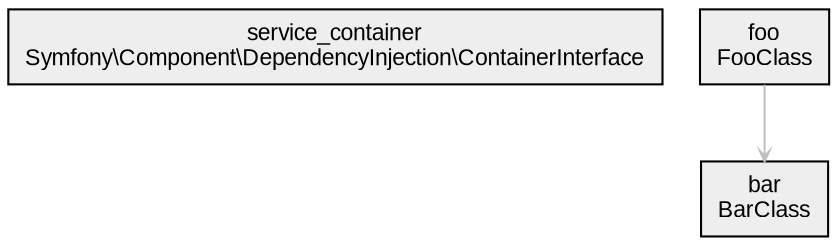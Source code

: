 digraph sc {
  ratio="compress"
  node [fontsize="11" fontname="Arial" shape="record"];
  edge [fontsize="9" fontname="Arial" color="grey" arrowhead="open" arrowsize="0.5"];

  node_service_container [label="service_container\nSymfony\\Component\\DependencyInjection\\ContainerInterface\n", shape=record, fillcolor="#eeeeee", style="filled"];
  node_foo [label="foo\nFooClass\n", shape=record, fillcolor="#eeeeee", style="filled"];
  node_bar [label="bar\nBarClass\n", shape=record, fillcolor="#eeeeee", style="filled"];
  node_foo -> node_bar [label="" style="filled"];
}
